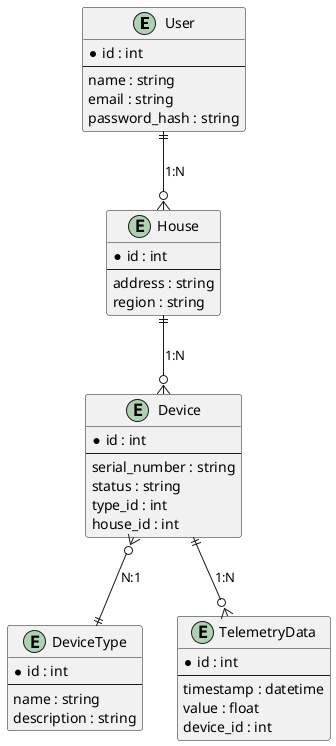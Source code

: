 @startuml

entity User {
  *id : int
  --
  name : string
  email : string
  password_hash : string
}

entity House {
  *id : int
  --
  address : string
  region : string
}

entity Device {
  *id : int
  --
  serial_number : string
  status : string
  type_id : int
  house_id : int
}

entity DeviceType {
  *id : int
  --
  name : string
  description : string
}

entity TelemetryData {
  *id : int
  --
  timestamp : datetime
  value : float
  device_id : int
}

' Связи
User ||--o{ House : 1:N
House ||--o{ Device : 1:N
Device }o--|| DeviceType : N:1
Device ||--o{ TelemetryData : 1:N

@enduml

